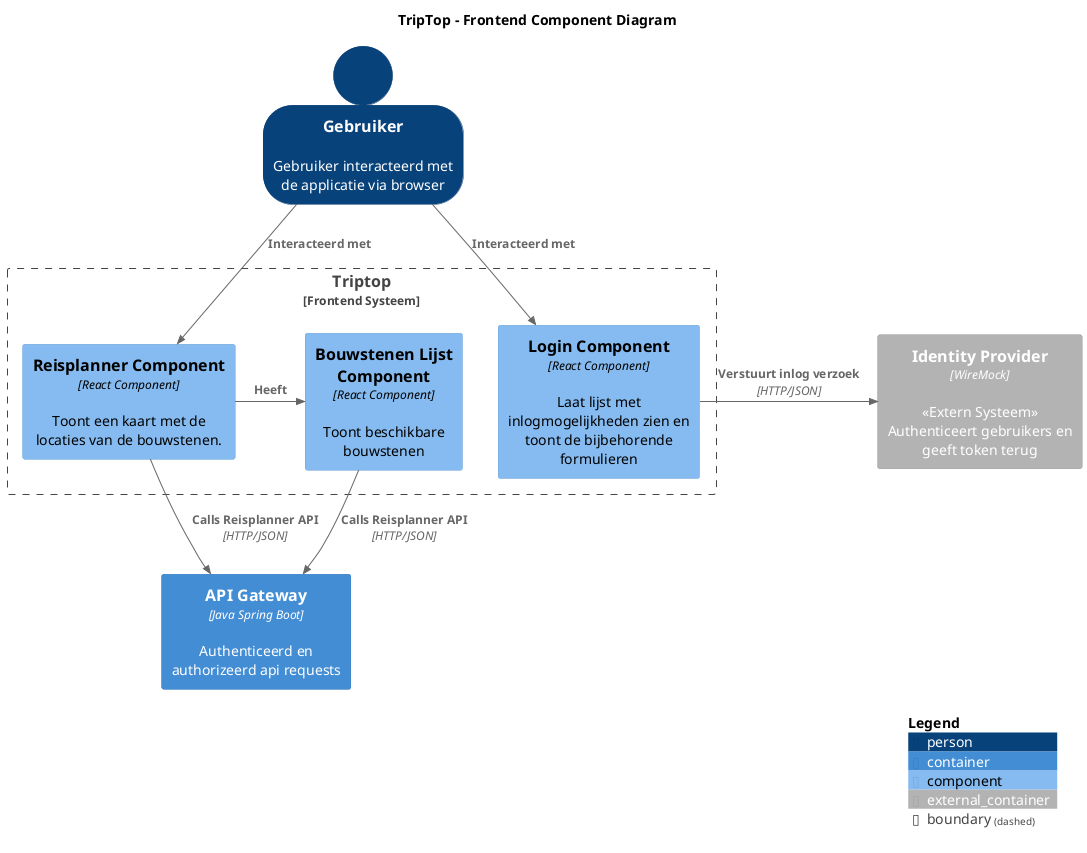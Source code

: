 @startuml
!include <C4/C4_Component>

title TripTop - Frontend Component Diagram
SHOW_PERSON_OUTLINE()

Person(user, Gebruiker, "Gebruiker interacteerd met de applicatie via browser")

Boundary(system, "Triptop", "Frontend Systeem") {
    Component(loginComponent, "Login Component", React Component, "Laat lijst met inlogmogelijkheden zien en toont de bijbehorende formulieren")
    Component(reisplannerComponent, "Reisplanner Component", React Component, "Toont een kaart met de locaties van de bouwstenen.")
    Component(bouwstenenLijstComponent, "Bouwstenen Lijst Component", React Component, "Toont beschikbare bouwstenen")
}

Rel(user, reisplannerComponent, "Interacteerd met")
Rel(user, loginComponent, "Interacteerd met")

Container(api_gateway, API Gateway, Java Spring Boot, Authenticeerd en authorizeerd api requests)
Container_Ext(id_provider, "Identity Provider", WireMock, "<<Extern Systeem>>\nAuthenticeert gebruikers en geeft token terug")

Rel_R(loginComponent, id_provider, "Verstuurt inlog verzoek", "HTTP/JSON")
Rel(reisplannerComponent, api_gateway, "Calls Reisplanner API", "HTTP/JSON")
Rel_R(reisplannerComponent, bouwstenenLijstComponent, "Heeft")
Rel(bouwstenenLijstComponent, api_gateway, "Calls Reisplanner API", "HTTP/JSON")


SHOW_LEGEND()

@enduml
